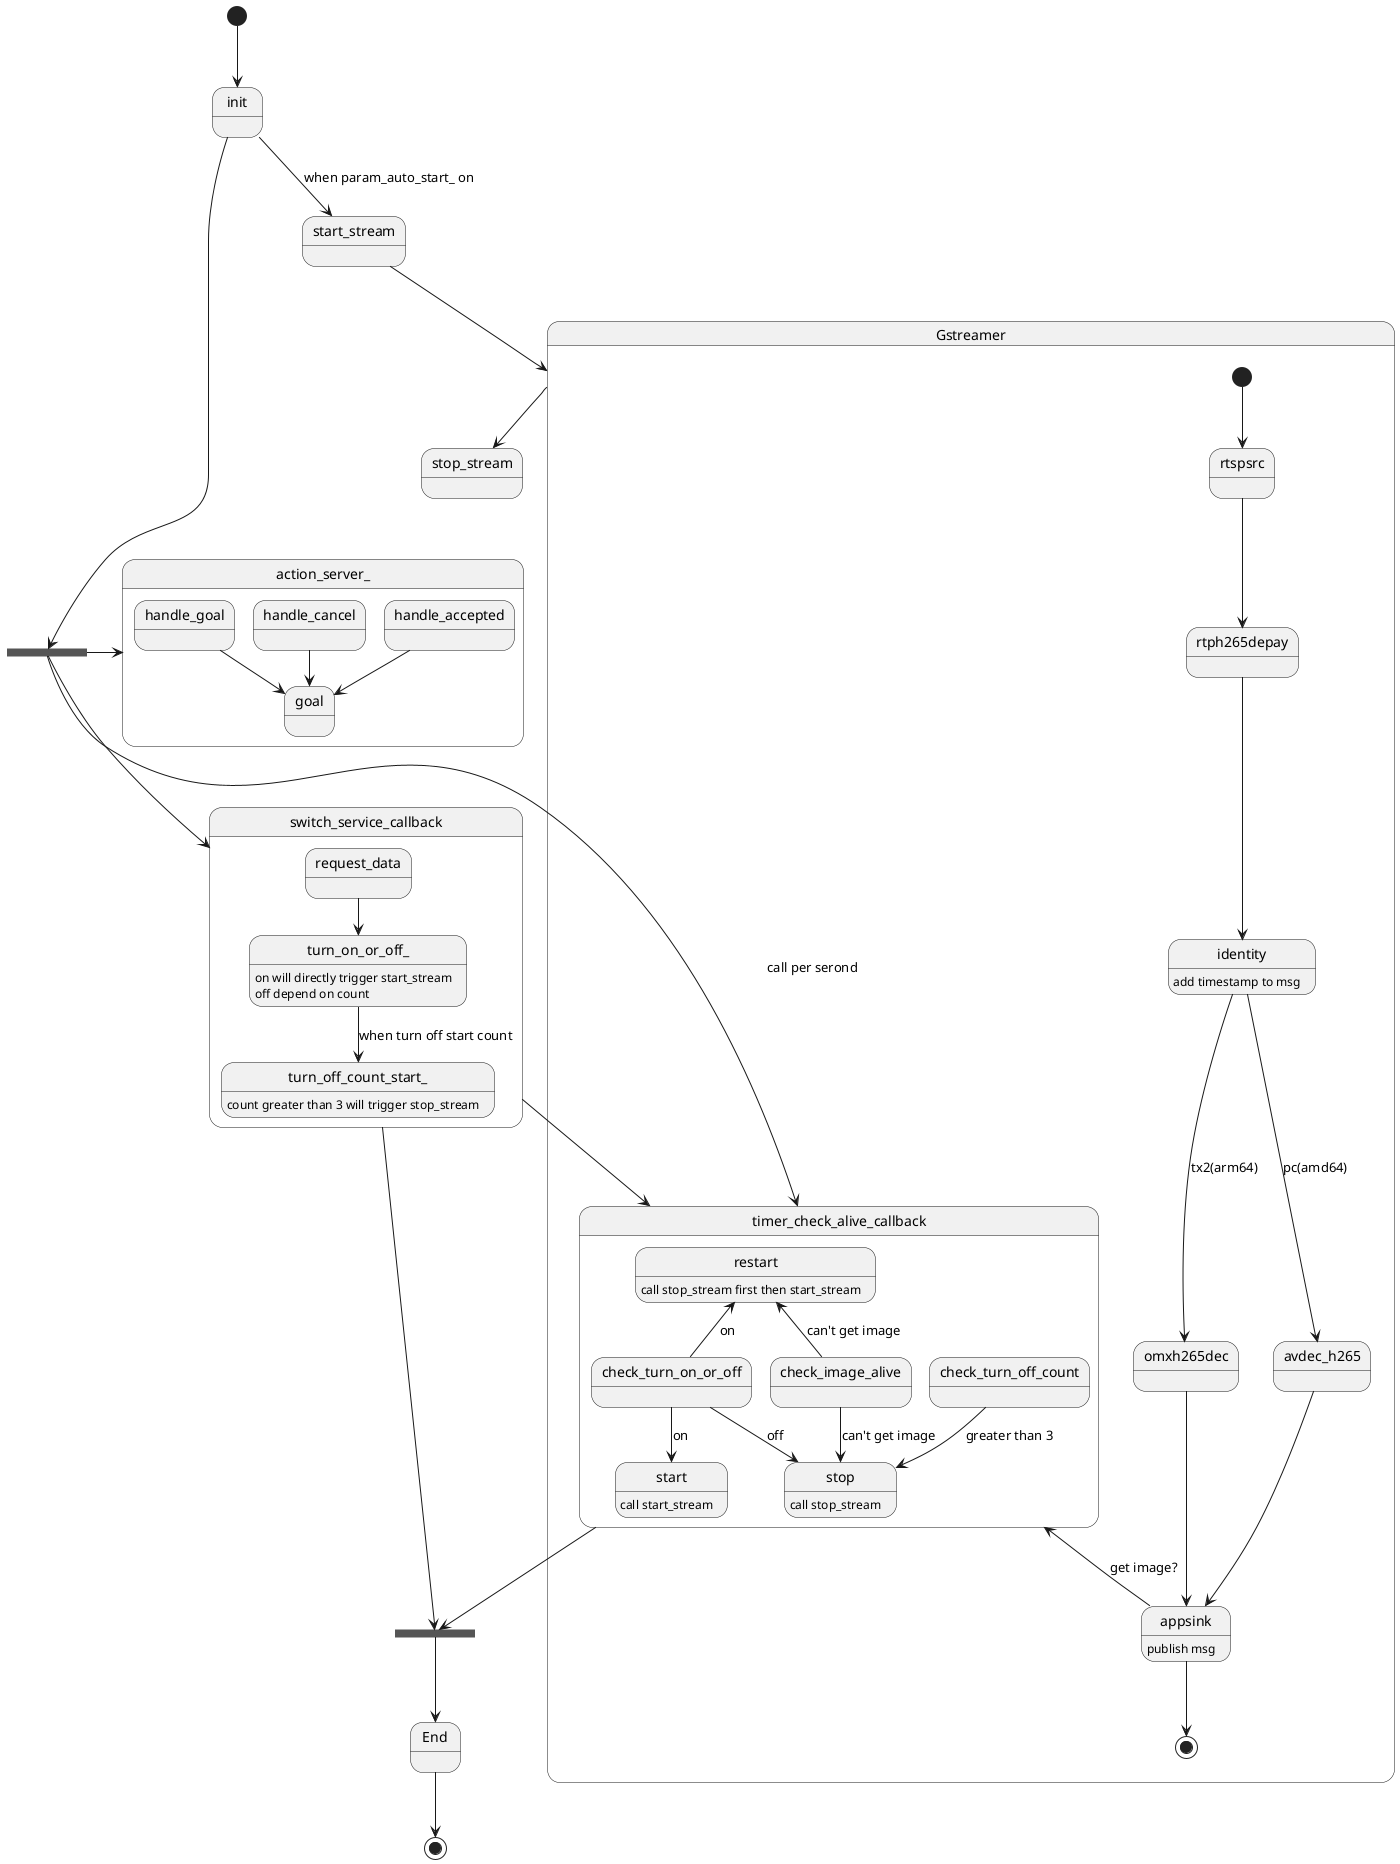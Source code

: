 @startuml

[*] --> init

init --> start_stream: when param_auto_start_ on

state fork_state <<fork>>
init --> fork_state
start_stream --> Gstreamer
state Gstreamer {
    [*]          --> rtspsrc
    rtspsrc      --> rtph265depay
    rtph265depay --> identity
    identity: add timestamp to msg
    identity     --> omxh265dec: tx2(arm64)
    identity     --> avdec_h265: pc(amd64)
    omxh265dec   --> appsink
    avdec_h265   --> appsink
    appsink: publish msg
    appsink      -up-> timer_check_alive_callback: get image?
    appsink      --> [*]
}

Gstreamer --> stop_stream

fork_state --> switch_service_callback

state switch_service_callback {
    request_data    --> turn_on_or_off_
    turn_on_or_off_ --> turn_off_count_start_: when turn off start count 
    turn_on_or_off_ : on will directly trigger start_stream\noff depend on count 
    turn_off_count_start_: count greater than 3 will trigger stop_stream
}
switch_service_callback --> timer_check_alive_callback

fork_state --> timer_check_alive_callback: call per serond
state timer_check_alive_callback {
    check_turn_on_or_off --> stop: off
    check_turn_off_count --> stop: greater than 3
    check_image_alive    --> stop: can't get image
    check_turn_on_or_off --> start: on
    check_image_alive    -up-> restart: can't get image
    check_turn_on_or_off -up-> restart: on
    stop: call stop_stream
    start: call start_stream
    restart: call stop_stream first then start_stream
}

fork_state -right-> action_server_
state action_server_ {
    handle_goal     --> goal
    handle_cancel   --> goal
    handle_accepted --> goal
} 


state join_state <<join>>
switch_service_callback    --> join_state
timer_check_alive_callback --> join_state
join_state                 --> End
End                     --> [*]

@enduml
